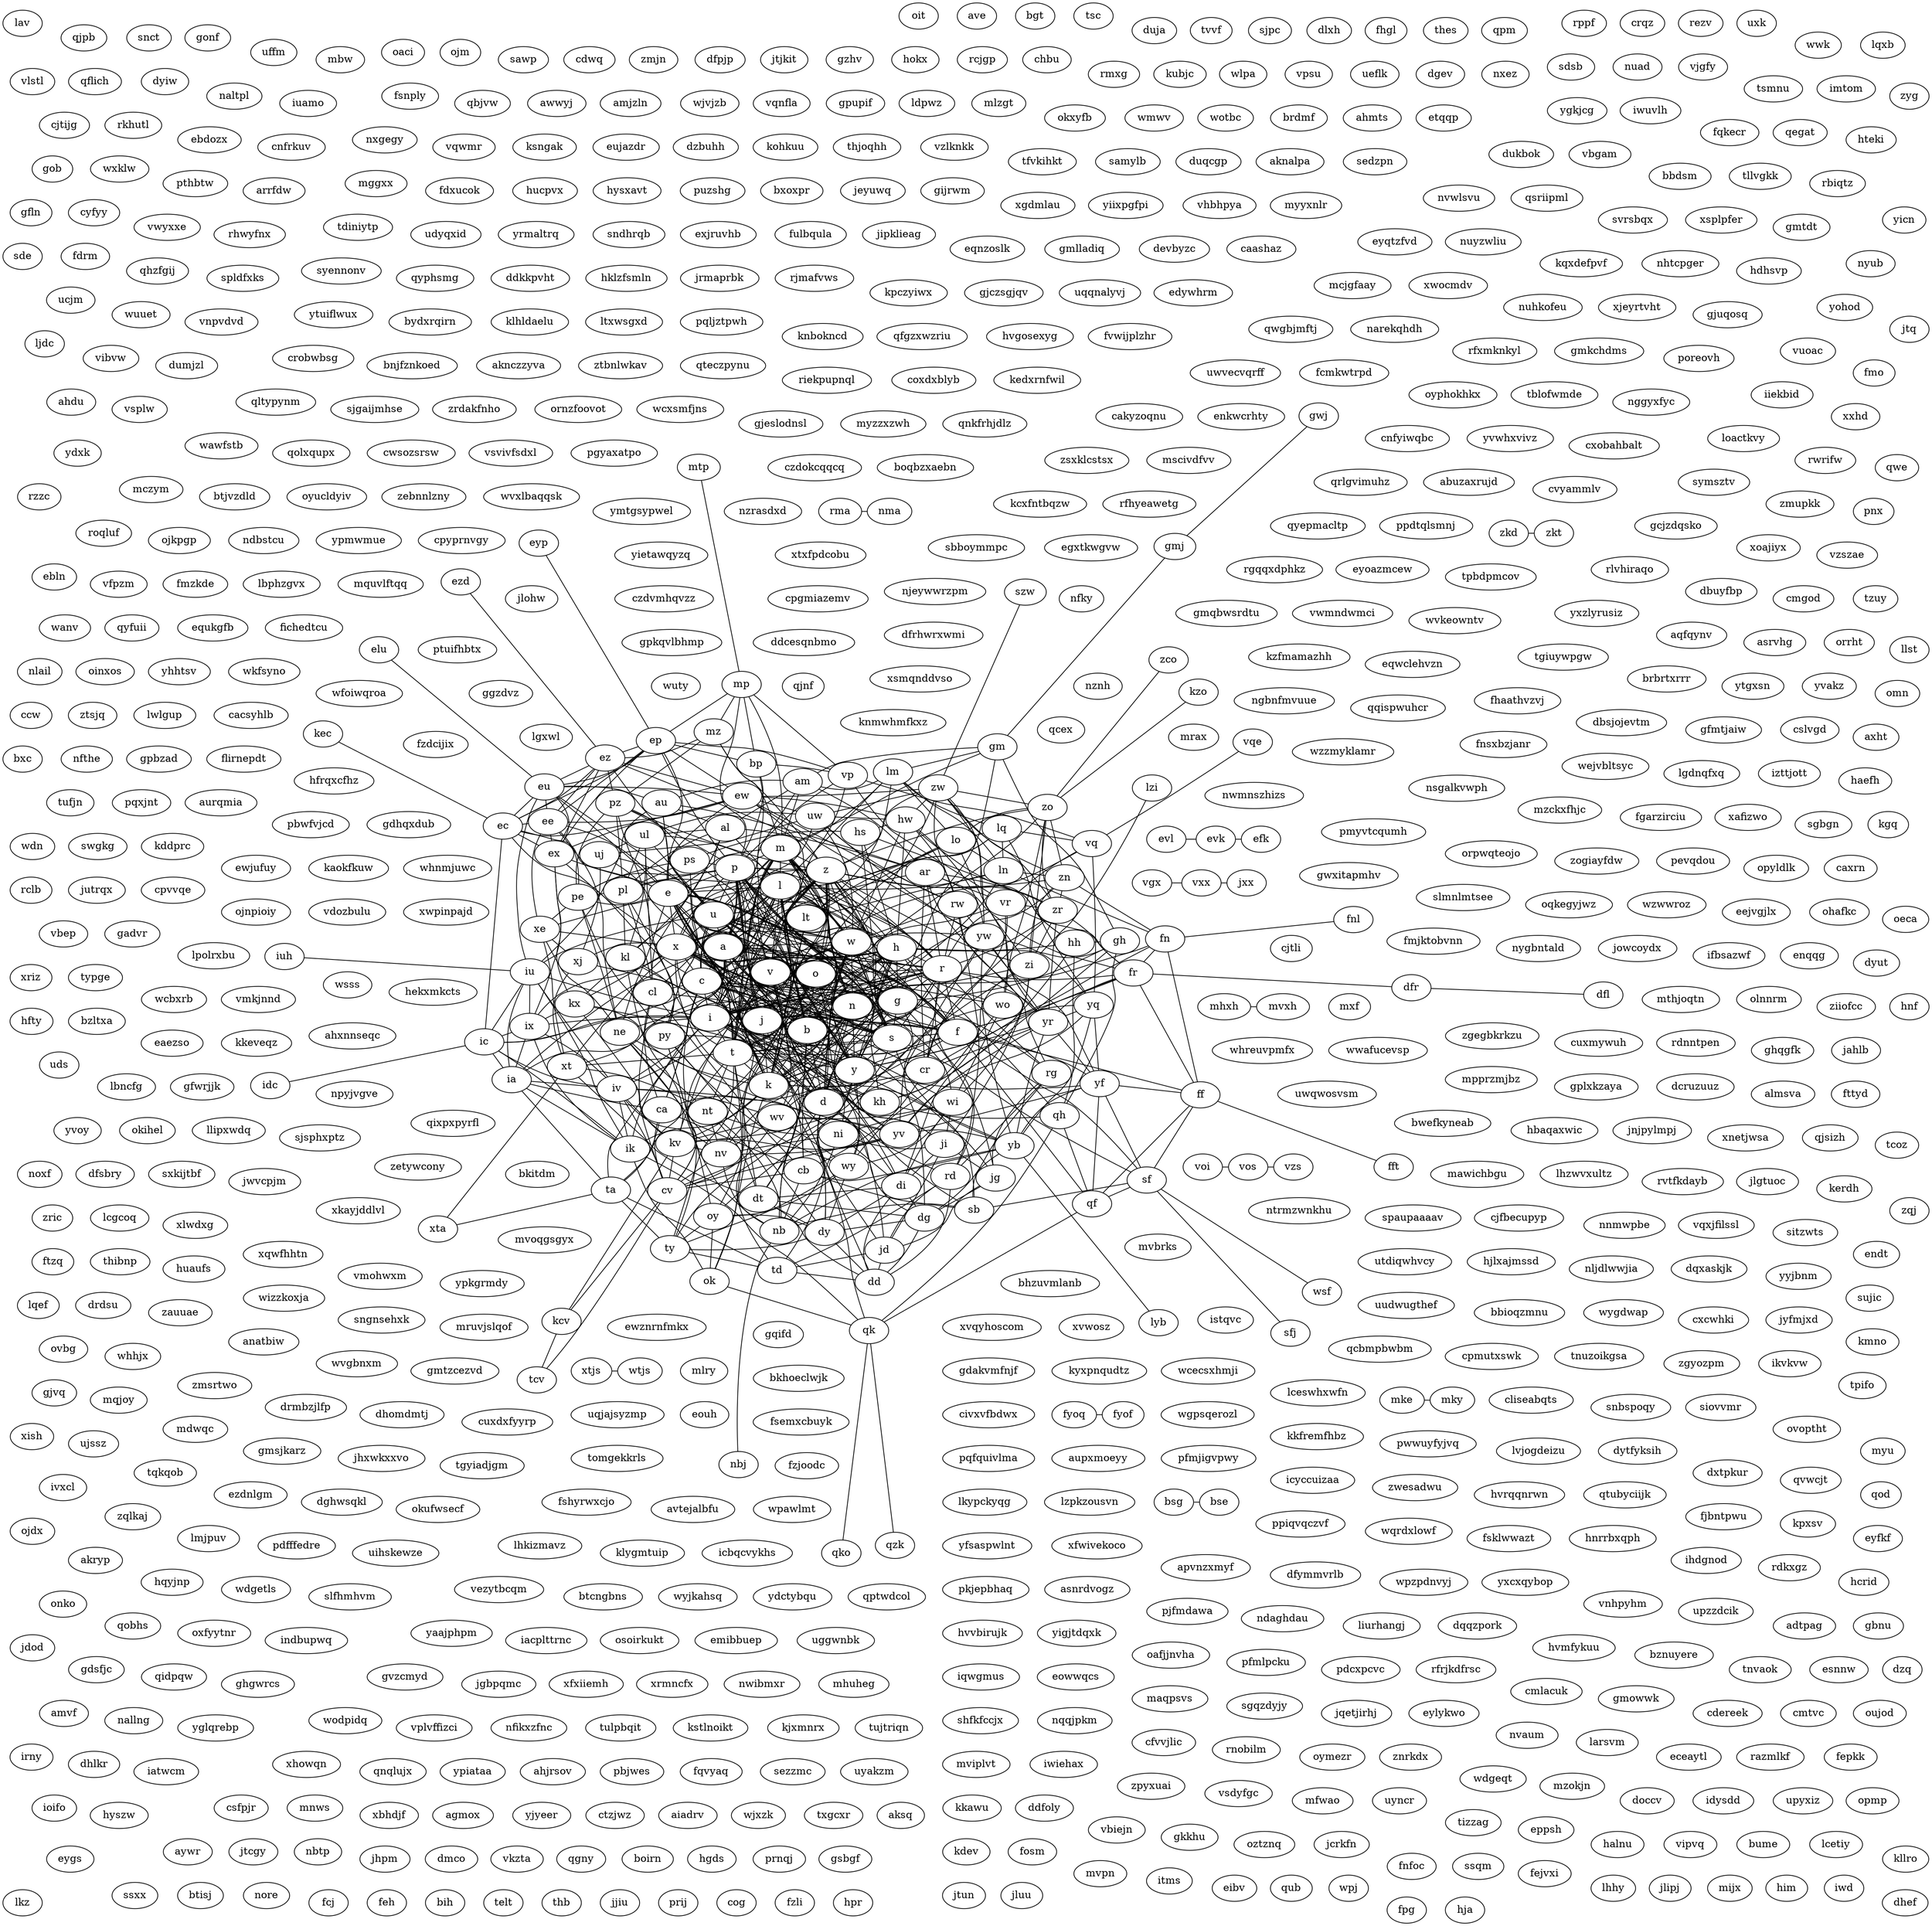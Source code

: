 strict graph {
    graph [splines=true overlap=false layout=sfdp];
kv -- wv
kv -- kl
kv -- kcv
kv -- kh
kv -- k
kv -- cv
kv -- yv
kv -- iv
kv -- kx
kv -- nv
kv -- v
cb -- ca
cb -- nb
cb -- c
cb -- cl
cb -- sb
cb -- b
cb -- cv
cb -- yb
cb -- cr
mscivdfvv
pevqdou
mvbrks
aqfqynv
istqvc
caashaz
ni -- ne
ni -- di
ni -- wi
ni -- nb
ni -- i
ni -- n
ni -- ji
ni -- zi
ni -- nt
ni -- nv
eyoazmcew
zsxklcstsx
hh -- hs
hh -- gh
hh -- kh
hh -- qh
hh -- hw
hh -- h
lav
xvwosz
bkitdm
ypkgrmdy
mrax
ggzdvz
nzrasdxd
cmgod
mruvjslqof
ptuifhbtx
fzjoodc
devbyzc
fzdcijix
tgyiadjgm
okihel
qjnf
gmlladiq
eqnzoslk
lmjpuv
gmtdt
wpawlmt
knbokncd
qegat
vq -- vr
vq -- yq
vq -- vp
vq -- vqe
vq -- lq
vq -- v
endt
hs -- hw
hs -- ps
hs -- h
hs -- s
hs -- hh
pgyaxatpo
cjtli
vsvivfsdxl
icyccuizaa
tujtriqn
npyjvgve
wvgbnxm
ndbstcu
rgqqxdphkz
nvaum
dd -- dg
dd -- d
dd -- di
dd -- dt
dd -- jd
dd -- td
dd -- dy
dd -- rd
wkfsyno
dyut
fqkecr
nwmnszhizs
gdakvmfnjf
kyxpnqudtz
vr -- ar
vr -- zr
vr -- yr
vr -- vp
vr -- fr
vr -- r
vr -- cr
vr -- v
vr -- vq
slfhmhvm
nfky
halnu
elu -- eu
xj -- x
xj -- xe
xj -- j
xj -- uj
xj -- xt
yq -- y
yq -- yf
yq -- yw
yq -- yr
yq -- yb
yq -- yv
yq -- lq
yq -- vq
qcex
gvzcmyd
xafizwo
nznh
fnsxbzjanr
wuty
wuuet
zwesadwu
mxf
hjlxajmssd
wcecsxhmji
sde
yvwhxvivz
uds
kaokfkuw
vdozbulu
btcngbns
bxc
jwvcpjm
cnfyiwqbc
hvrqqnrwn
gijrwm
wyjkahsq
ydctybqu
jeyuwq
qqispwuhcr
wv -- wy
wv -- wi
wv -- wo
wv -- cv
wv -- w
wv -- yv
wv -- iv
wv -- nv
wv -- v
wv -- kv
mfwao
axht
jxx -- vxx
bxoxpr
whreuvpmfx
bbioqzmnu
vgx -- vxx
zgyozpm
qptwdcol
cjfbecupyp
puzshg
dg -- d
dg -- di
dg -- dt
dg -- g
dg -- rg
dg -- dy
dg -- jg
dg -- dd
gqifd
cpyprnvgy
efk -- evk
ez -- ex
ez -- ew
ez -- ep
ez -- pz
ez -- z
ez -- ezd
ez -- mz
ez -- e
ez -- eu
ez -- ee
ez -- ec
xtxfpdcobu
tzuy
lkz
idc -- ic
ca -- c
ca -- cl
ca -- a
ca -- cv
ca -- ia
ca -- ta
ca -- cr
ca -- cb
hysxavt
vsplw
lgdnqfxq
ne -- xe
ne -- nb
ne -- n
ne -- pe
ne -- nt
ne -- e
ne -- ee
ne -- nv
ne -- ni
hucpvx
fdxucok
fhaathvzvj
yietawqyzq
pnx
qixpxpyrfl
pqxjnt
wtjs -- xtjs
mlry
uyncr
doccv
idysdd
anatbiw
gmtzcezvd
upyxiz
lgxwl
vnhpyhm
fmo
lkypckyqg
cmtvc
lo -- ln
lo -- zo
lo -- o
lo -- l
lo -- lt
lo -- lq
lo -- lm
lo -- wo
arrfdw
gfwrjjk
poreovh
nuyzwliu
lzpkzousvn
uudwugthef
kpxsv
d -- x
d -- y
d -- m
d -- t
d -- dt
d -- j
d -- jd
d -- i
d -- r
d -- b
d -- c
d -- p
d -- n
d -- k
d -- h
d -- w
d -- o
d -- z
d -- dy
d -- l
d -- f
d -- a
d -- td
d -- g
d -- e
d -- u
d -- s
d -- v
d -- di
d -- dg
d -- dd
d -- rd
di -- ji
di -- i
di -- dy
di -- dt
di -- wi
di -- d
di -- zi
di -- dg
di -- dd
di -- ni
bse -- bsg
cfvvjlic
qtubyciijk
larsvm
fcj
qvwcjt
eyqtzfvd
eejvgjlx
ojm
ytgxsn
mggxx
evk -- efk
evk -- evl
pthbtw
x -- y
x -- m
x -- j
x -- i
x -- r
x -- b
x -- c
x -- p
x -- n
x -- ex
x -- k
x -- h
x -- w
x -- o
x -- z
x -- l
x -- f
x -- xe
x -- t
x -- d
x -- ix
x -- xt
x -- a
x -- g
x -- e
x -- u
x -- s
x -- kx
x -- v
x -- xj
fmzkde
xlwdxg
enqqg
wygdwap
xsmqnddvso
jlohw
oaci
knmwhmfkxz
nnmwpbe
ex -- ew
ex -- x
ex -- ix
ex -- eu
ex -- e
ex -- kx
ex -- ec
ex -- ep
ex -- ee
ex -- ez
qnkfrhjdlz
y -- oy
y -- wy
y -- yf
y -- m
y -- j
y -- i
y -- r
y -- b
y -- c
y -- p
y -- n
y -- k
y -- h
y -- ty
y -- w
y -- o
y -- z
y -- dy
y -- l
y -- f
y -- x
y -- t
y -- d
y -- a
y -- py
y -- yr
y -- yv
y -- g
y -- e
y -- u
y -- s
y -- yw
y -- v
y -- yb
y -- yq
huaufs
kzo -- zo
kl -- ul
kl -- l
kl -- k
kl -- cl
kl -- pl
kl -- kx
kl -- al
kl -- kh
kl -- kv
ewjufuy
pqljztpwh
ltxwsgxd
uffm
mdwqc
eouh
feh
rnobilm
myzzxzwh
gob
wsss
ngbnfmvuue
cslvgd
aksq
cyfyy
ebln
ztsjq
tnvaok
wy -- ty
wy -- w
wy -- wi
wy -- dy
wy -- oy
wy -- y
wy -- py
wy -- wo
wy -- wv
utdiqwhvcy
ojnpioiy
gjeslodnsl
bih
tllvgkk
vxx -- vgx
vxx -- jxx
vuoac
wi -- ji
wi -- i
wi -- w
wi -- wy
wi -- di
wi -- zi
wi -- wo
wi -- wv
wi -- ni
klhldaelu
whnmjuwc
egxtkwgvw
xwpinpajd
rkhutl
qyfuii
vipvq
gadvr
ik -- iv
ik -- k
ik -- iu
ik -- i
ik -- ix
ik -- ok
ik -- qk
ik -- ia
ik -- ic
kcv -- cv
kcv -- tcv
kcv -- kv
fshyrwxcjo
bbdsm
dumjzl
oymezr
cliseabqts
vmkjnnd
znrkdx
zkt -- zkd
bydxrqirn
dghwsqkl
telt
ntrmzwnkhu
kzfmamazhh
xe -- x
xe -- pe
xe -- xt
xe -- e
xe -- ee
xe -- ne
xe -- xj
eceaytl
zric
whhjx
enkwcrhty
yf -- ff
yf -- f
yf -- y
yf -- yr
yf -- yv
yf -- sf
yf -- yw
yf -- yb
yf -- yq
yf -- qf
cakyzoqnu
razmlkf
jlgtuoc
uw -- w
uw -- uj
uw -- zw
uw -- rw
uw -- ew
uw -- ul
uw -- hw
uw -- u
uw -- yw
nb -- nbj
nb -- b
nb -- sb
nb -- n
nb -- nv
nb -- nt
nb -- yb
nb -- ne
nb -- ni
nb -- cb
ftzq
mtp -- mp
kkeveqz
olnnrm
ok -- oy
ok -- k
ok -- o
ok -- ik
ok -- qk
pjfmdawa
okufwsecf
gh -- qh
gh -- h
gh -- g
gh -- gm
gh -- kh
gh -- hh
ujssz
snbspoqy
zco -- zo
avtejalbfu
thb
rlvhiraqo
t -- x
t -- y
t -- m
t -- dt
t -- j
t -- i
t -- r
t -- b
t -- c
t -- p
t -- n
t -- k
t -- h
t -- ty
t -- w
t -- o
t -- z
t -- l
t -- f
t -- d
t -- xt
t -- a
t -- lt
t -- ta
t -- td
t -- g
t -- e
t -- u
t -- s
t -- nt
t -- v
ndaghdau
bume
ytuiflwux
wdgetls
zqlkaj
lvjogdeizu
ghgwrcs
xoajiyx
qobhs
nallng
lcetiy
kkawu
ddfoly
hfrqxcfhz
fepkk
jgbpqmc
nbj -- nb
xfxiiemh
dhlkr
ln -- n
ln -- l
ln -- lo
ln -- lt
ln -- lq
ln -- zn
ln -- lm
ln -- fn
caxrn
xrmncfx
gjvq
nwibmxr
dt -- dy
dt -- t
dt -- d
dt -- xt
dt -- lt
dt -- nt
dt -- di
dt -- dg
dt -- dd
nygbntald
sbboymmpc
mhuheg
dytfyksih
etqqp
ioifo
qf -- yf
qf -- ff
qf -- qh
qf -- sf
qf -- f
qf -- qk
bkhoeclwjk
wcxsmfjns
hdhsvp
ornzfoovot
ojkpgp
jowcoydx
spaupaaaav
ahmts
itms
cmlacuk
yhhtsv
orrht
bp -- p
bp -- ep
bp -- b
bp -- vp
bp -- mp
ihdgnod
xtjs -- wtjs
dyiw
zrdakfnho
qod
mviplvt
dqxaskjk
qflich
j -- o
j -- r
j -- b
j -- ji
j -- z
j -- jd
j -- h
j -- i
j -- p
j -- w
j -- c
j -- n
j -- k
j -- uj
j -- f
j -- l
j -- m
j -- y
j -- x
j -- t
j -- d
j -- a
j -- g
j -- e
j -- u
j -- s
j -- v
j -- jg
j -- xj
bhzuvmlanb
jipklieag
eqwclehvzn
kec -- ec
jd -- ji
jd -- j
jd -- d
jd -- td
jd -- jg
jd -- dd
jd -- rd
ar -- a
ar -- zr
ar -- am
ar -- yr
ar -- al
ar -- au
ar -- fr
ar -- r
ar -- cr
ar -- vr
xjeyrtvht
ff -- fft
ff -- f
ff -- yf
ff -- fr
ff -- sf
ff -- fn
ff -- qf
lceswhxwfn
kh -- kl
kh -- gh
kh -- qh
kh -- k
kh -- h
kh -- kx
kh -- hh
kh -- kv
nuhkofeu
oyucldyiv
qzk -- qk
sxkijtbf
iwiehax
wo -- lo
wo -- wy
wo -- wi
wo -- zo
wo -- w
wo -- o
wo -- wv
i -- j
i -- o
i -- r
i -- b
i -- ji
i -- z
i -- h
i -- wi
i -- p
i -- iu
i -- w
i -- c
i -- n
i -- k
i -- f
i -- l
i -- m
i -- y
i -- x
i -- t
i -- d
i -- ix
i -- a
i -- iv
i -- g
i -- ik
i -- e
i -- u
i -- s
i -- ia
i -- v
i -- ic
i -- di
i -- zi
i -- ni
mky -- mke
zauuae
brdmf
jjiu
fdrm
nfthe
kdev
ppiqvqczvf
opyldlk
rd -- dd
rd -- d
rd -- jd
rd -- rg
rd -- rw
rd -- td
rd -- r
fulbqula
asrvhg
prij
hekxmkcts
sedzpn
wotbc
exjruvhb
fosm
ppdtqlsmnj
myu
aknalpa
iu -- i
iu -- iuh
iu -- ix
iu -- iv
iu -- eu
iu -- ik
iu -- u
iu -- ia
iu -- au
iu -- ic
wmwv
c -- h
c -- z
c -- p
c -- b
c -- r
c -- i
c -- o
c -- w
c -- j
c -- n
c -- k
c -- f
c -- l
c -- cv
c -- m
c -- cl
c -- y
c -- x
c -- t
c -- d
c -- a
c -- g
c -- e
c -- u
c -- s
c -- ec
c -- cr
c -- v
c -- ic
c -- ca
c -- cb
qyepmacltp
ew -- uw
ew -- zw
ew -- ex
ew -- w
ew -- rw
ew -- hw
ew -- eu
ew -- e
ew -- ec
ew -- yw
ew -- ep
ew -- ee
ew -- ez
cl -- c
cl -- cv
cl -- l
cl -- pl
cl -- ul
cl -- kl
cl -- cr
cl -- al
cl -- ca
cl -- cb
sndhrqb
okxyfb
lbncfg
csfpjr
zebnnlzny
fttyd
yrmaltrq
wqrdxlowf
liurhangj
udyqxid
mnws
lqxb
cog
zo -- kzo
zo -- zco
zo -- zw
zo -- o
zo -- z
zo -- lo
zo -- zn
zo -- zr
zo -- zi
zo -- wo
zw -- uw
zw -- w
zw -- z
zw -- rw
zw -- ew
zw -- zo
zw -- hw
zw -- szw
zw -- zn
zw -- zr
zw -- yw
zw -- zi
sgbgn
dqqzpork
p -- pz
p -- h
p -- z
p -- b
p -- r
p -- i
p -- o
p -- j
p -- w
p -- c
p -- n
p -- k
p -- f
p -- l
p -- m
p -- vp
p -- mp
p -- pe
p -- y
p -- pl
p -- x
p -- t
p -- d
p -- a
p -- ps
p -- py
p -- g
p -- e
p -- u
p -- s
p -- v
p -- ep
p -- bp
duqcgp
rwrifw
samylb
gm -- lm
gm -- am
gm -- g
gm -- gmj
gm -- gh
gm -- m
iwuvlh
sjsphxptz
wwk
fzli
ep -- ec
ep -- eu
ep -- e
ep -- eyp
ep -- p
ep -- ew
ep -- mp
ep -- vp
ep -- ex
ep -- ee
ep -- bp
ep -- ez
sb -- b
sb -- nb
sb -- sf
sb -- s
sb -- yb
sb -- cb
ygkjcg
jahlb
hbaqaxwic
tfvkihkt
tblofwmde
xxhd
ljdc
n -- h
n -- z
n -- c
n -- p
n -- b
n -- r
n -- i
n -- o
n -- w
n -- j
n -- k
n -- f
n -- l
n -- m
n -- ln
n -- y
n -- x
n -- t
n -- nb
n -- d
n -- a
n -- g
n -- e
n -- u
n -- s
n -- zn
n -- nv
n -- nt
n -- v
n -- fn
n -- ne
n -- ni
oyphokhkx
hvvbirujk
rhwyfnx
wxklw
nxez
vfpzm
ji -- jd
ji -- j
ji -- i
ji -- wi
ji -- jg
ji -- di
ji -- zi
ji -- ni
zetywcony
fsklwwazt
eibv
kddprc
dgev
yigjtdqxk
cpvvqe
qub
ueflk
jnjpylmpj
a -- f
a -- l
a -- z
a -- o
a -- w
a -- am
a -- h
a -- k
a -- n
a -- p
a -- c
a -- b
a -- r
a -- i
a -- j
a -- t
a -- y
a -- m
a -- x
a -- d
a -- ta
a -- g
a -- e
a -- u
a -- s
a -- ia
a -- v
a -- au
a -- al
a -- ca
a -- ar
maqpsvs
vpsu
wpj
gmowwk
qh -- h
qh -- gh
qh -- qk
qh -- kh
qh -- qf
qh -- hh
zr -- cr
zr -- zn
zr -- fr
zr -- z
zr -- yr
zr -- zw
zr -- zo
zr -- r
zr -- zi
zr -- ar
zr -- vr
hw -- rw
hw -- w
hw -- h
hw -- zw
hw -- ew
hw -- uw
hw -- yw
hw -- hs
hw -- hh
g -- f
g -- l
g -- z
g -- o
g -- w
g -- rg
g -- h
g -- k
g -- a
g -- n
g -- p
g -- c
g -- b
g -- r
g -- i
g -- j
g -- t
g -- gh
g -- y
g -- m
g -- x
g -- d
g -- e
g -- u
g -- s
g -- v
g -- jg
g -- gm
g -- dg
mvxh -- mhxh
uj -- uw
uj -- j
uj -- ul
uj -- u
uj -- xj
mzckxfhjc
fmjktobvnn
wsf -- sf
mvoqgsgyx
wcbxrb
cacsyhlb
nggyxfyc
wlpa
k -- h
k -- z
k -- n
k -- c
k -- p
k -- b
k -- r
k -- i
k -- o
k -- w
k -- j
k -- f
k -- l
k -- m
k -- y
k -- x
k -- t
k -- ok
k -- d
k -- a
k -- g
k -- ik
k -- e
k -- u
k -- s
k -- kl
k -- qk
k -- kx
k -- v
k -- kh
k -- kv
xhowqn
lhhy
tgiuywpgw
edywhrm
b -- z
b -- h
b -- r
b -- o
b -- j
b -- i
b -- p
b -- w
b -- c
b -- n
b -- k
b -- f
b -- l
b -- m
b -- sb
b -- y
b -- x
b -- t
b -- nb
b -- d
b -- a
b -- g
b -- e
b -- u
b -- s
b -- v
b -- yb
b -- bp
b -- cb
uqqnalyvj
eaezso
ddcesqnbmo
yfsaspwlnt
kubjc
lcgcoq
am -- m
am -- a
am -- lm
am -- au
am -- gm
am -- al
am -- ar
ezdnlgm
gpkqvlbhmp
gjczsgjqv
thibnp
hqyjnp
qidpqw
jlipj
upzzdcik
mijx
rmxg
ydxk
xfwivekoco
cxcwhki
vqxjfilssl
kpczyiwx
crobwbsg
almsva
civxvfbdwx
hpr
him
qolxqupx
fyof -- fyoq
pz -- z
pz -- p
pz -- pe
pz -- pl
pz -- ps
pz -- py
pz -- mz
pz -- ez
ghqgfk
yvoy
symsztv
fpg
fnl -- fn
hja
pbwfvjcd
cwsozsrsw
dfrhwrxwmi
yw -- yv
yw -- rw
yw -- yr
yw -- w
yw -- hw
yw -- zw
yw -- ew
yw -- uw
yw -- yf
yw -- y
yw -- yb
yw -- yq
iiekbid
tdiniytp
spldfxks
sgqzdyjy
rg -- r
rg -- rw
rg -- g
rg -- jg
rg -- dg
rg -- rd
mqjoy
hyszw
wgpsqerozl
iwd
aywr
cv -- c
cv -- cl
cv -- kcv
cv -- yv
cv -- iv
cv -- cr
cv -- nv
cv -- tcv
cv -- v
cv -- ca
cv -- wv
cv -- cb
cv -- kv
jtcgy
vbgam
ia -- iv
ia -- ta
ia -- a
ia -- iu
ia -- i
ia -- ix
ia -- ik
ia -- ic
ia -- ca
uwqwosvsm
bwefkyneab
zqj
kgq
gdhqxdub
nbtp
xbhdjf
hcrid
yaajphpm
oqkegyjwz
kedxrnfwil
tpifo
flirnepdt
dfr -- dfl
dfr -- fr
coxdxblyb
dukbok
vwyxxe
agmox
fgarzirciu
gonf
lwlgup
xwocmdv
ix -- iu
ix -- i
ix -- ex
ix -- x
ix -- iv
ix -- ik
ix -- kx
ix -- ia
ix -- ic
ty -- dy
ty -- wy
ty -- oy
ty -- y
ty -- t
ty -- py
ty -- ta
ty -- td
haefh
snct
yjyeer
qjpb
vjgfy
ctzjwz
fjbntpwu
hnf
u -- eu
u -- e
u -- ul
u -- f
u -- l
u -- z
u -- o
u -- w
u -- h
u -- k
u -- g
u -- a
u -- n
u -- p
u -- c
u -- iu
u -- b
u -- r
u -- i
u -- j
u -- uj
u -- t
u -- uw
u -- y
u -- m
u -- x
u -- d
u -- s
u -- v
u -- au
w -- wi
w -- h
w -- z
w -- uw
w -- p
w -- b
w -- r
w -- i
w -- o
w -- j
w -- c
w -- n
w -- k
w -- f
w -- l
w -- zw
w -- m
w -- wy
w -- rw
w -- ew
w -- y
w -- x
w -- t
w -- d
w -- a
w -- hw
w -- g
w -- e
w -- u
w -- s
w -- yw
w -- v
w -- wo
w -- wv
nma -- rma
aiadrv
mcjgfaay
fichedtcu
rzzc
ymtgsypwel
riekpupnql
tqkqob
uqjajsyzmp
indbupwq
drmbzjlfp
rfhyeawetg
nlail
iacplttrnc
osoirkukt
wzzmyklamr
vwmndwmci
dhomdmtj
emibbuep
wjxzk
eyp -- ep
o -- r
o -- b
o -- z
o -- h
o -- j
o -- i
o -- p
o -- w
o -- c
o -- n
o -- k
o -- f
o -- l
o -- m
o -- oy
o -- y
o -- x
o -- t
o -- ok
o -- d
o -- zo
o -- lo
o -- a
o -- g
o -- e
o -- u
o -- s
o -- v
o -- wo
lhkizmavz
txgcxr
nuad
tizzag
sdsb
uggwnbk
kcxfntbqzw
iatwcm
iuh -- iu
siovvmr
hvmfykuu
zi -- di
zi -- wi
zi -- i
zi -- zo
zi -- zw
zi -- ji
zi -- zr
zi -- z
zi -- lzi
zi -- zn
zi -- ni
wzwwroz
qjsizh
cvyammlv
gfmtjaiw
ucjm
gmqbwsrdtu
rw -- r
rw -- uw
rw -- zw
rw -- w
rw -- rg
rw -- ew
rw -- hw
rw -- yw
rw -- rd
lyb -- yb
llst
ahdu
noxf
jtq
fcmkwtrpd
z -- h
z -- b
z -- r
z -- o
z -- pz
z -- j
z -- i
z -- p
z -- w
z -- c
z -- n
z -- k
z -- f
z -- l
z -- zw
z -- m
z -- y
z -- x
z -- t
z -- d
z -- zo
z -- a
z -- g
z -- e
z -- u
z -- s
z -- zn
z -- zr
z -- v
z -- zi
z -- mz
z -- ez
qnqlujx
gmj -- gwj
gmj -- gm
gwxitapmhv
dbuyfbp
xsplpfer
uwvecvqrff
yvakz
svrsbqx
tufjn
mlzgt
lqef
xvqyhoscom
zyg
cpgmiazemv
fsemxcbuyk
vos -- vzs
vos -- voi
yr -- r
yr -- yf
yr -- y
yr -- yv
yr -- fr
yr -- cr
yr -- zr
yr -- yw
yr -- yb
yr -- ar
yr -- yq
yr -- vr
fyoq -- fyof
nsgalkvwph
eygs
mke -- mky
wvkeowntv
btjvzdld
jhpm
ypiataa
ahjrsov
czdvmhqvzz
ldpwz
uihskewze
tsc
l -- j
l -- i
l -- r
l -- b
l -- c
l -- p
l -- n
l -- k
l -- h
l -- w
l -- o
l -- z
l -- f
l -- m
l -- ln
l -- cl
l -- y
l -- pl
l -- x
l -- t
l -- d
l -- lo
l -- a
l -- lt
l -- ul
l -- lq
l -- g
l -- e
l -- u
l -- s
l -- lm
l -- kl
l -- v
l -- al
pbjwes
dmco
jqetjirhj
jtun
klygmtuip
vkzta
xt -- dt
xt -- t
xt -- xe
xt -- x
xt -- lt
xt -- xta
xt -- nt
xt -- xj
qgny
brbrtxrrr
fqvyaq
vp -- p
vp -- mp
vp -- v
vp -- ep
vp -- bp
vp -- vr
vp -- vq
icbqcvykhs
lhzwvxultz
eylykwo
gpupif
sezzmc
jluu
cdereek
yb -- yv
yb -- lyb
yb -- yr
yb -- yw
yb -- sb
yb -- b
yb -- yf
yb -- y
yb -- nb
yb -- yq
yb -- cb
dxtpkur
ifbsazwf
gjuqosq
tcoz
omn
qwe
wvxlbaqqsk
mp -- vp
mp -- m
mp -- p
mp -- mtp
mp -- ep
mp -- bp
mp -- mz
vqnfla
m -- j
m -- i
m -- r
m -- b
m -- c
m -- p
m -- n
m -- k
m -- h
m -- w
m -- o
m -- z
m -- l
m -- f
m -- am
m -- mp
m -- y
m -- x
m -- t
m -- d
m -- a
m -- g
m -- e
m -- u
m -- s
m -- lm
m -- v
m -- gm
m -- mz
wjvjzb
qteczpynu
ztbnlwkav
aknczzyva
uyakzm
kkfremfhbz
ps -- pz
ps -- p
ps -- pe
ps -- pl
ps -- py
ps -- s
ps -- hs
rjmafvws
vqe -- vq
boirn
lm -- lq
lm -- lt
lm -- l
lm -- am
lm -- ln
lm -- m
lm -- lo
lm -- gm
hgds
wdgeqt
prnqj
lt -- xt
lt -- l
lt -- ln
lt -- dt
lt -- t
lt -- lo
lt -- lq
lt -- lm
lt -- nt
rdkxgz
shfkfccjx
llipxwdq
bnjfznkoed
lzi -- zi
ikvkvw
jrmaprbk
pl -- pe
pl -- cl
pl -- p
pl -- pz
pl -- l
pl -- ps
pl -- py
pl -- ul
pl -- kl
pl -- al
pe -- p
pe -- pz
pe -- pl
pe -- xe
pe -- ps
pe -- py
pe -- e
pe -- ee
pe -- ne
py -- ps
py -- ty
py -- pz
py -- p
py -- dy
py -- oy
py -- wy
py -- pe
py -- y
py -- pl
ul -- l
ul -- cl
ul -- uj
ul -- uw
ul -- pl
ul -- u
ul -- kl
ul -- al
amjzln
hklzfsmln
qpm
gsbgf
nqqjpkm
al -- au
al -- ul
al -- l
al -- am
al -- a
al -- cl
al -- kl
al -- pl
al -- ar
ddkkpvht
fnfoc
izttjott
myyxnlr
nt -- nv
nt -- lt
nt -- xt
nt -- n
nt -- dt
nt -- t
nt -- nb
nt -- ne
nt -- ni
awwyj
qyphsmg
opmp
thes
slmnlmtsee
vhbhpya
pdfffedre
qbjvw
iuamo
apvnzxmyf
oafjjnvha
vibvw
pwwuyfyjvq
dfymmvrlb
vbiejn
fhgl
yv -- yr
yv -- cv
yv -- yf
yv -- y
yv -- iv
yv -- nv
yv -- yw
yv -- v
yv -- yb
yv -- wv
yv -- yq
yv -- kv
mquvlftqq
yiixpgfpi
xgdmlau
dlxh
eppsh
au -- eu
au -- u
au -- am
au -- a
au -- iu
au -- al
au -- ar
vzlknkk
bznuyere
vmohwxm
kmno
tcv -- cv
tcv -- kcv
vnpvdvd
wawfstb
abuzaxrujd
sjpc
rma -- nma
ssqm
gcjzdqsko
sngnsehxk
ezd -- ez
esnnw
bgt
qrlgvimuhz
ewznrnfmkx
ohafkc
sujic
tvvf
nyub
duja
rbiqtz
cuxdxfyyrp
mawichbgu
aurqmia
thjoqhh
vlstl
fsnply
sf -- sfj
sf -- f
sf -- wsf
sf -- sb
sf -- ff
sf -- yf
sf -- s
sf -- qf
ssxx
kohkuu
hteki
naltpl
pqfquivlma
mz -- pz
mz -- z
mz -- mp
mz -- m
mz -- ez
ta -- ty
ta -- a
ta -- t
ta -- td
ta -- xta
ta -- ia
ta -- ca
vzs -- vos
td -- ta
td -- ty
td -- jd
td -- t
td -- d
td -- dd
td -- rd
syennonv
fr -- f
fr -- yr
fr -- dfr
fr -- r
fr -- ff
fr -- cr
fr -- zr
fr -- fn
fr -- ar
fr -- vr
dzbuhh
zkd -- zkt
eujazdr
roqluf
e -- eu
e -- f
e -- l
e -- z
e -- o
e -- w
e -- h
e -- k
e -- g
e -- a
e -- n
e -- p
e -- ew
e -- c
e -- b
e -- r
e -- i
e -- j
e -- t
e -- xe
e -- pe
e -- y
e -- ex
e -- m
e -- x
e -- d
e -- u
e -- s
e -- ec
e -- v
e -- ep
e -- ee
e -- ne
e -- ez
chbu
pfmlpcku
ksngak
evl -- evk
rvtfkdayb
rcjgp
hokx
aupxmoeyy
mthjoqtn
tnuzoikgsa
ave
jhxwkxxvo
dfl -- dfr
gzhv
wodpidq
xnetjwsa
nhtcpger
boqbzxaebn
loactkvy
jtjkit
gplxkzaya
oinxos
dfpjp
cuxmywuh
lq -- lt
lq -- l
lq -- ln
lq -- lo
lq -- lm
lq -- yq
lq -- vq
vqwmr
cnfrkuv
gfln
zogiayfdw
oit
dfsbry
h -- z
h -- b
h -- r
h -- o
h -- qh
h -- j
h -- i
h -- p
h -- w
h -- c
h -- n
h -- k
h -- f
h -- l
h -- m
h -- gh
h -- y
h -- x
h -- t
h -- d
h -- a
h -- hw
h -- g
h -- e
h -- u
h -- s
h -- v
h -- kh
h -- hs
h -- hh
kqxdefpvf
drdsu
zmjn
sfj -- sf
qsriipml
lbphzgvx
yxzlyrusiz
cdwq
gkkhu
szw -- zw
sawp
gmkchdms
rfxmknkyl
f -- h
f -- k
f -- z
f -- n
f -- c
f -- p
f -- b
f -- r
f -- i
f -- o
f -- w
f -- j
f -- l
f -- m
f -- ff
f -- yf
f -- y
f -- x
f -- t
f -- d
f -- a
f -- fr
f -- g
f -- sf
f -- e
f -- u
f -- s
f -- v
f -- fn
f -- qf
ic -- ec
ic -- iv
ic -- ia
ic -- c
ic -- iu
ic -- i
ic -- ix
ic -- ik
ic -- idc
kerdh
ziiofcc
ccw
sjgaijmhse
iv -- yv
iv -- cv
iv -- iu
iv -- i
iv -- ix
iv -- ik
iv -- ia
iv -- nv
iv -- v
iv -- ic
iv -- wv
iv -- kv
mbw
nvwlsvu
qhzfgij
pfmjigvpwy
wpzpdnvyj
equkgfb
xqwfhhtn
eu -- ew
eu -- iu
eu -- ex
eu -- e
eu -- u
eu -- ec
eu -- ep
eu -- au
eu -- ee
eu -- ez
eu -- elu
zpyxuai
lpolrxbu
vzszae
wdn
yxcxqybop
cjtijg
wejvbltsyc
zmsrtwo
ee -- ex
ee -- xe
ee -- ew
ee -- ep
ee -- pe
ee -- e
ee -- eu
ee -- ec
ee -- ne
ee -- ez
gpbzad
btisj
wizzkoxja
rclb
nore
xriz
pkjepbhaq
mzokjn
yglqrebp
hfty
asnrdvogz
vplvffizci
jyfmjxd
gmsjkarz
czdokcqqcq
pmyvtcqumh
tomgekkrls
wanv
yyjbnm
oy -- wy
oy -- ty
oy -- o
oy -- dy
oy -- y
oy -- ok
oy -- py
s -- e
s -- ps
s -- f
s -- l
s -- z
s -- o
s -- sf
s -- w
s -- u
s -- h
s -- k
s -- g
s -- a
s -- n
s -- sb
s -- p
s -- c
s -- b
s -- r
s -- i
s -- j
s -- t
s -- y
s -- m
s -- x
s -- d
s -- v
s -- hs
cpmutxswk
hnrrbxqph
zn -- z
zn -- n
zn -- zw
zn -- zo
zn -- ln
zn -- zr
zn -- fn
zn -- zi
vbep
pdcxpcvc
dhef
oxfyytnr
yohod
qk -- k
qk -- qh
qk -- qzk
qk -- ik
qk -- ok
qk -- qko
qk -- qf
xish
nljdlwwjia
r -- b
r -- z
r -- h
r -- o
r -- j
r -- i
r -- p
r -- w
r -- c
r -- n
r -- k
r -- f
r -- l
r -- m
r -- rw
r -- rg
r -- y
r -- x
r -- t
r -- d
r -- a
r -- yr
r -- fr
r -- g
r -- e
r -- u
r -- s
r -- cr
r -- zr
r -- v
r -- ar
r -- vr
r -- rd
mvpn
imtom
cxobahbalt
ec -- eu
ec -- e
ec -- ew
ec -- c
ec -- ex
ec -- kec
ec -- ep
ec -- ic
ec -- ee
ec -- ez
dy -- dt
dy -- ty
dy -- wy
dy -- oy
dy -- y
dy -- d
dy -- py
dy -- di
dy -- dg
dy -- dd
tsmnu
ovbg
fejvxi
kx -- k
kx -- ix
kx -- kl
kx -- ex
kx -- x
kx -- kh
kx -- kv
ojdx
ivxcl
rfrjkdfrsc
fvwijplzhr
xta -- ta
xta -- xt
zmupkk
fft -- ff
hvgosexyg
cr -- fr
cr -- yr
cr -- cv
cr -- cl
cr -- c
cr -- r
cr -- zr
cr -- ca
cr -- ar
cr -- vr
cr -- cb
kllro
mpprzmjbz
oujod
nv -- iv
nv -- yv
nv -- cv
nv -- n
nv -- nb
nv -- nt
nv -- v
nv -- ne
nv -- wv
nv -- ni
nv -- kv
qltypynm
zgegbkrkzu
qfgzxwzriu
nxgegy
swgkg
jutrqx
vezytbcqm
ebdozx
vsdyfgc
ypmwmue
dbsjojevtm
iqwgmus
nfikxzfnc
onko
v -- nv
v -- s
v -- iv
v -- e
v -- yv
v -- f
v -- l
v -- z
v -- o
v -- w
v -- u
v -- cv
v -- h
v -- k
v -- g
v -- a
v -- n
v -- p
v -- c
v -- b
v -- r
v -- i
v -- j
v -- t
v -- vp
v -- y
v -- m
v -- x
v -- d
v -- wv
v -- vr
v -- vq
v -- kv
jdod
amvf
gbnu
irny
njeywwrzpm
dzq
orpwqteojo
tulpbqit
mczym
qko -- qk
eyfkf
eowwqcs
kstlnoikt
wfoiwqroa
dcruzuuz
adtpag
oeca
ovoptht
mhxh -- mvxh
xkayjddlvl
rdnntpen
narekqhdh
gwj -- gmj
typge
bzltxa
oztznq
qwgbjmftj
jg -- rg
jg -- g
jg -- ji
jg -- jd
jg -- j
jg -- dg
yicn
fn -- zn
fn -- fr
fn -- f
fn -- fnl
fn -- n
fn -- ff
fn -- ln
sitzwts
akryp
qcbmpbwbm
uxk
gdsfjc
bsg -- bse
rezv
tpbdpmcov
jcrkfn
ahxnnseqc
crqz
kjxmnrx
rppf
voi -- vos
wwafucevsp
}
